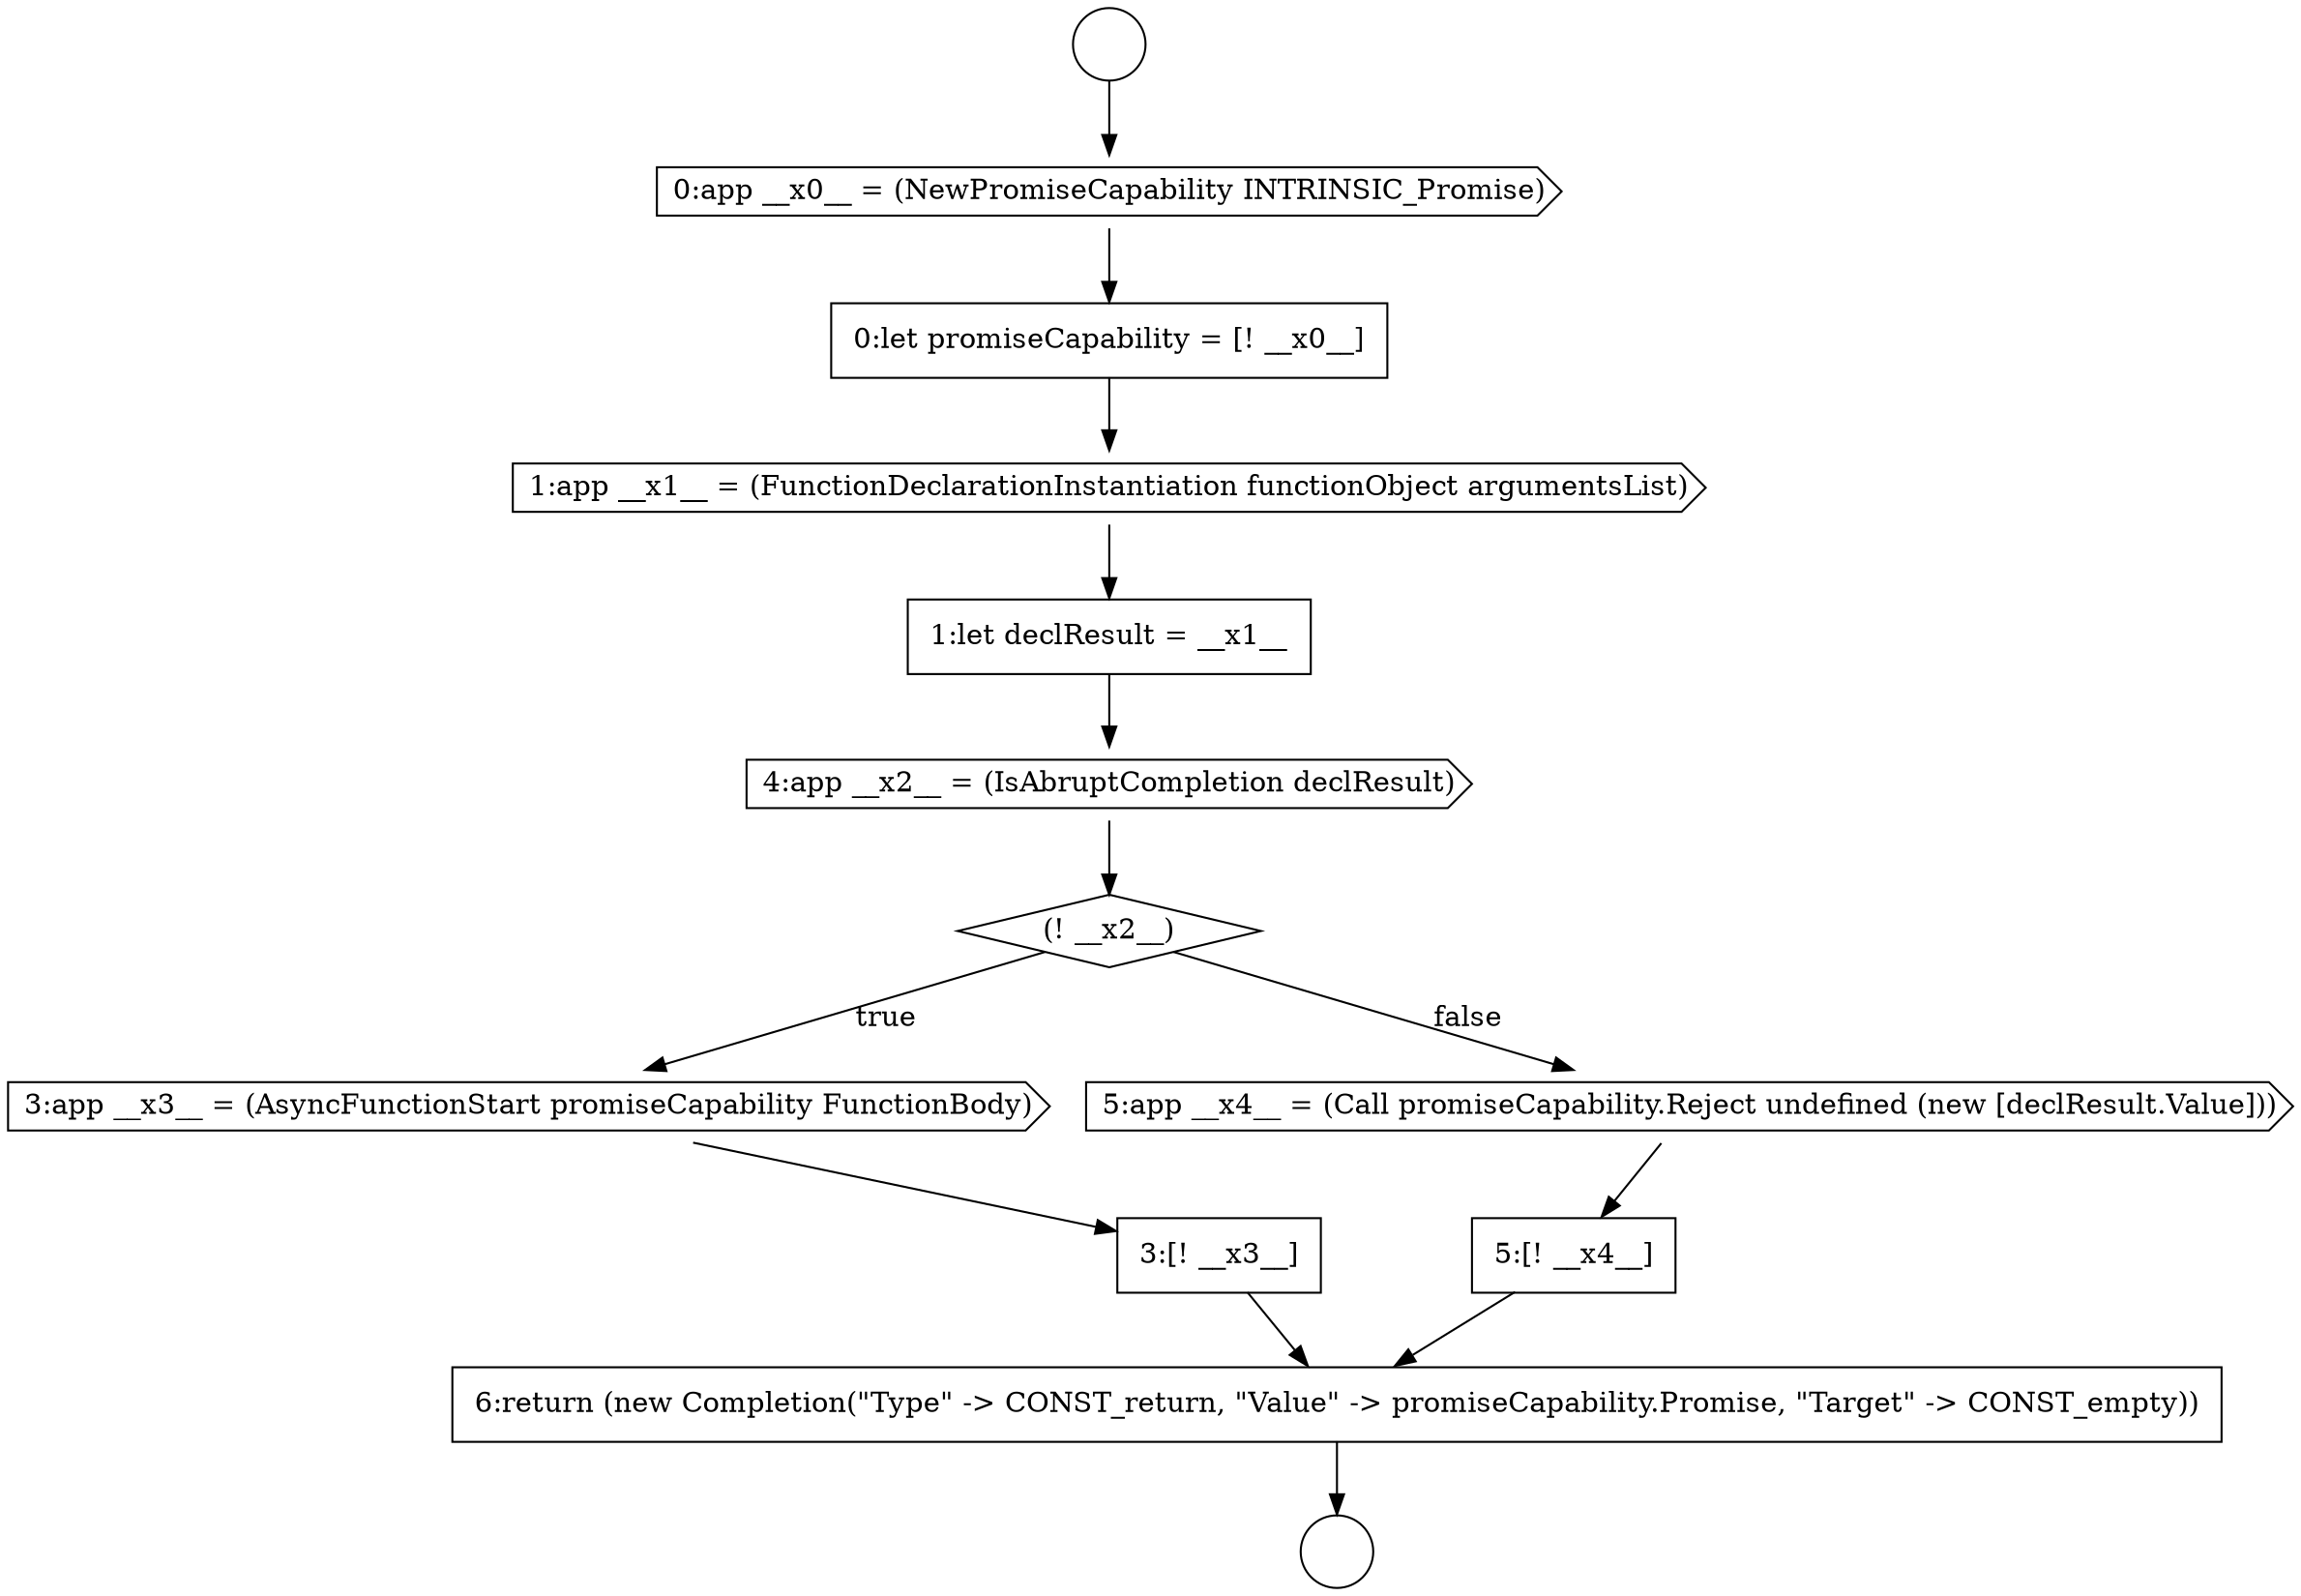 digraph {
  node9458 [shape=cds, label=<<font color="black">0:app __x0__ = (NewPromiseCapability INTRINSIC_Promise)</font>> color="black" fillcolor="white" style=filled]
  node9456 [shape=circle label=" " color="black" fillcolor="white" style=filled]
  node9460 [shape=cds, label=<<font color="black">1:app __x1__ = (FunctionDeclarationInstantiation functionObject argumentsList)</font>> color="black" fillcolor="white" style=filled]
  node9465 [shape=none, margin=0, label=<<font color="black">
    <table border="0" cellborder="1" cellspacing="0" cellpadding="10">
      <tr><td align="left">3:[! __x3__]</td></tr>
    </table>
  </font>> color="black" fillcolor="white" style=filled]
  node9464 [shape=cds, label=<<font color="black">3:app __x3__ = (AsyncFunctionStart promiseCapability FunctionBody)</font>> color="black" fillcolor="white" style=filled]
  node9457 [shape=circle label=" " color="black" fillcolor="white" style=filled]
  node9461 [shape=none, margin=0, label=<<font color="black">
    <table border="0" cellborder="1" cellspacing="0" cellpadding="10">
      <tr><td align="left">1:let declResult = __x1__</td></tr>
    </table>
  </font>> color="black" fillcolor="white" style=filled]
  node9468 [shape=none, margin=0, label=<<font color="black">
    <table border="0" cellborder="1" cellspacing="0" cellpadding="10">
      <tr><td align="left">6:return (new Completion(&quot;Type&quot; -&gt; CONST_return, &quot;Value&quot; -&gt; promiseCapability.Promise, &quot;Target&quot; -&gt; CONST_empty))</td></tr>
    </table>
  </font>> color="black" fillcolor="white" style=filled]
  node9467 [shape=none, margin=0, label=<<font color="black">
    <table border="0" cellborder="1" cellspacing="0" cellpadding="10">
      <tr><td align="left">5:[! __x4__]</td></tr>
    </table>
  </font>> color="black" fillcolor="white" style=filled]
  node9462 [shape=cds, label=<<font color="black">4:app __x2__ = (IsAbruptCompletion declResult)</font>> color="black" fillcolor="white" style=filled]
  node9459 [shape=none, margin=0, label=<<font color="black">
    <table border="0" cellborder="1" cellspacing="0" cellpadding="10">
      <tr><td align="left">0:let promiseCapability = [! __x0__]</td></tr>
    </table>
  </font>> color="black" fillcolor="white" style=filled]
  node9463 [shape=diamond, label=<<font color="black">(! __x2__)</font>> color="black" fillcolor="white" style=filled]
  node9466 [shape=cds, label=<<font color="black">5:app __x4__ = (Call promiseCapability.Reject undefined (new [declResult.Value]))</font>> color="black" fillcolor="white" style=filled]
  node9466 -> node9467 [ color="black"]
  node9462 -> node9463 [ color="black"]
  node9456 -> node9458 [ color="black"]
  node9459 -> node9460 [ color="black"]
  node9460 -> node9461 [ color="black"]
  node9464 -> node9465 [ color="black"]
  node9461 -> node9462 [ color="black"]
  node9467 -> node9468 [ color="black"]
  node9465 -> node9468 [ color="black"]
  node9458 -> node9459 [ color="black"]
  node9463 -> node9464 [label=<<font color="black">true</font>> color="black"]
  node9463 -> node9466 [label=<<font color="black">false</font>> color="black"]
  node9468 -> node9457 [ color="black"]
}
